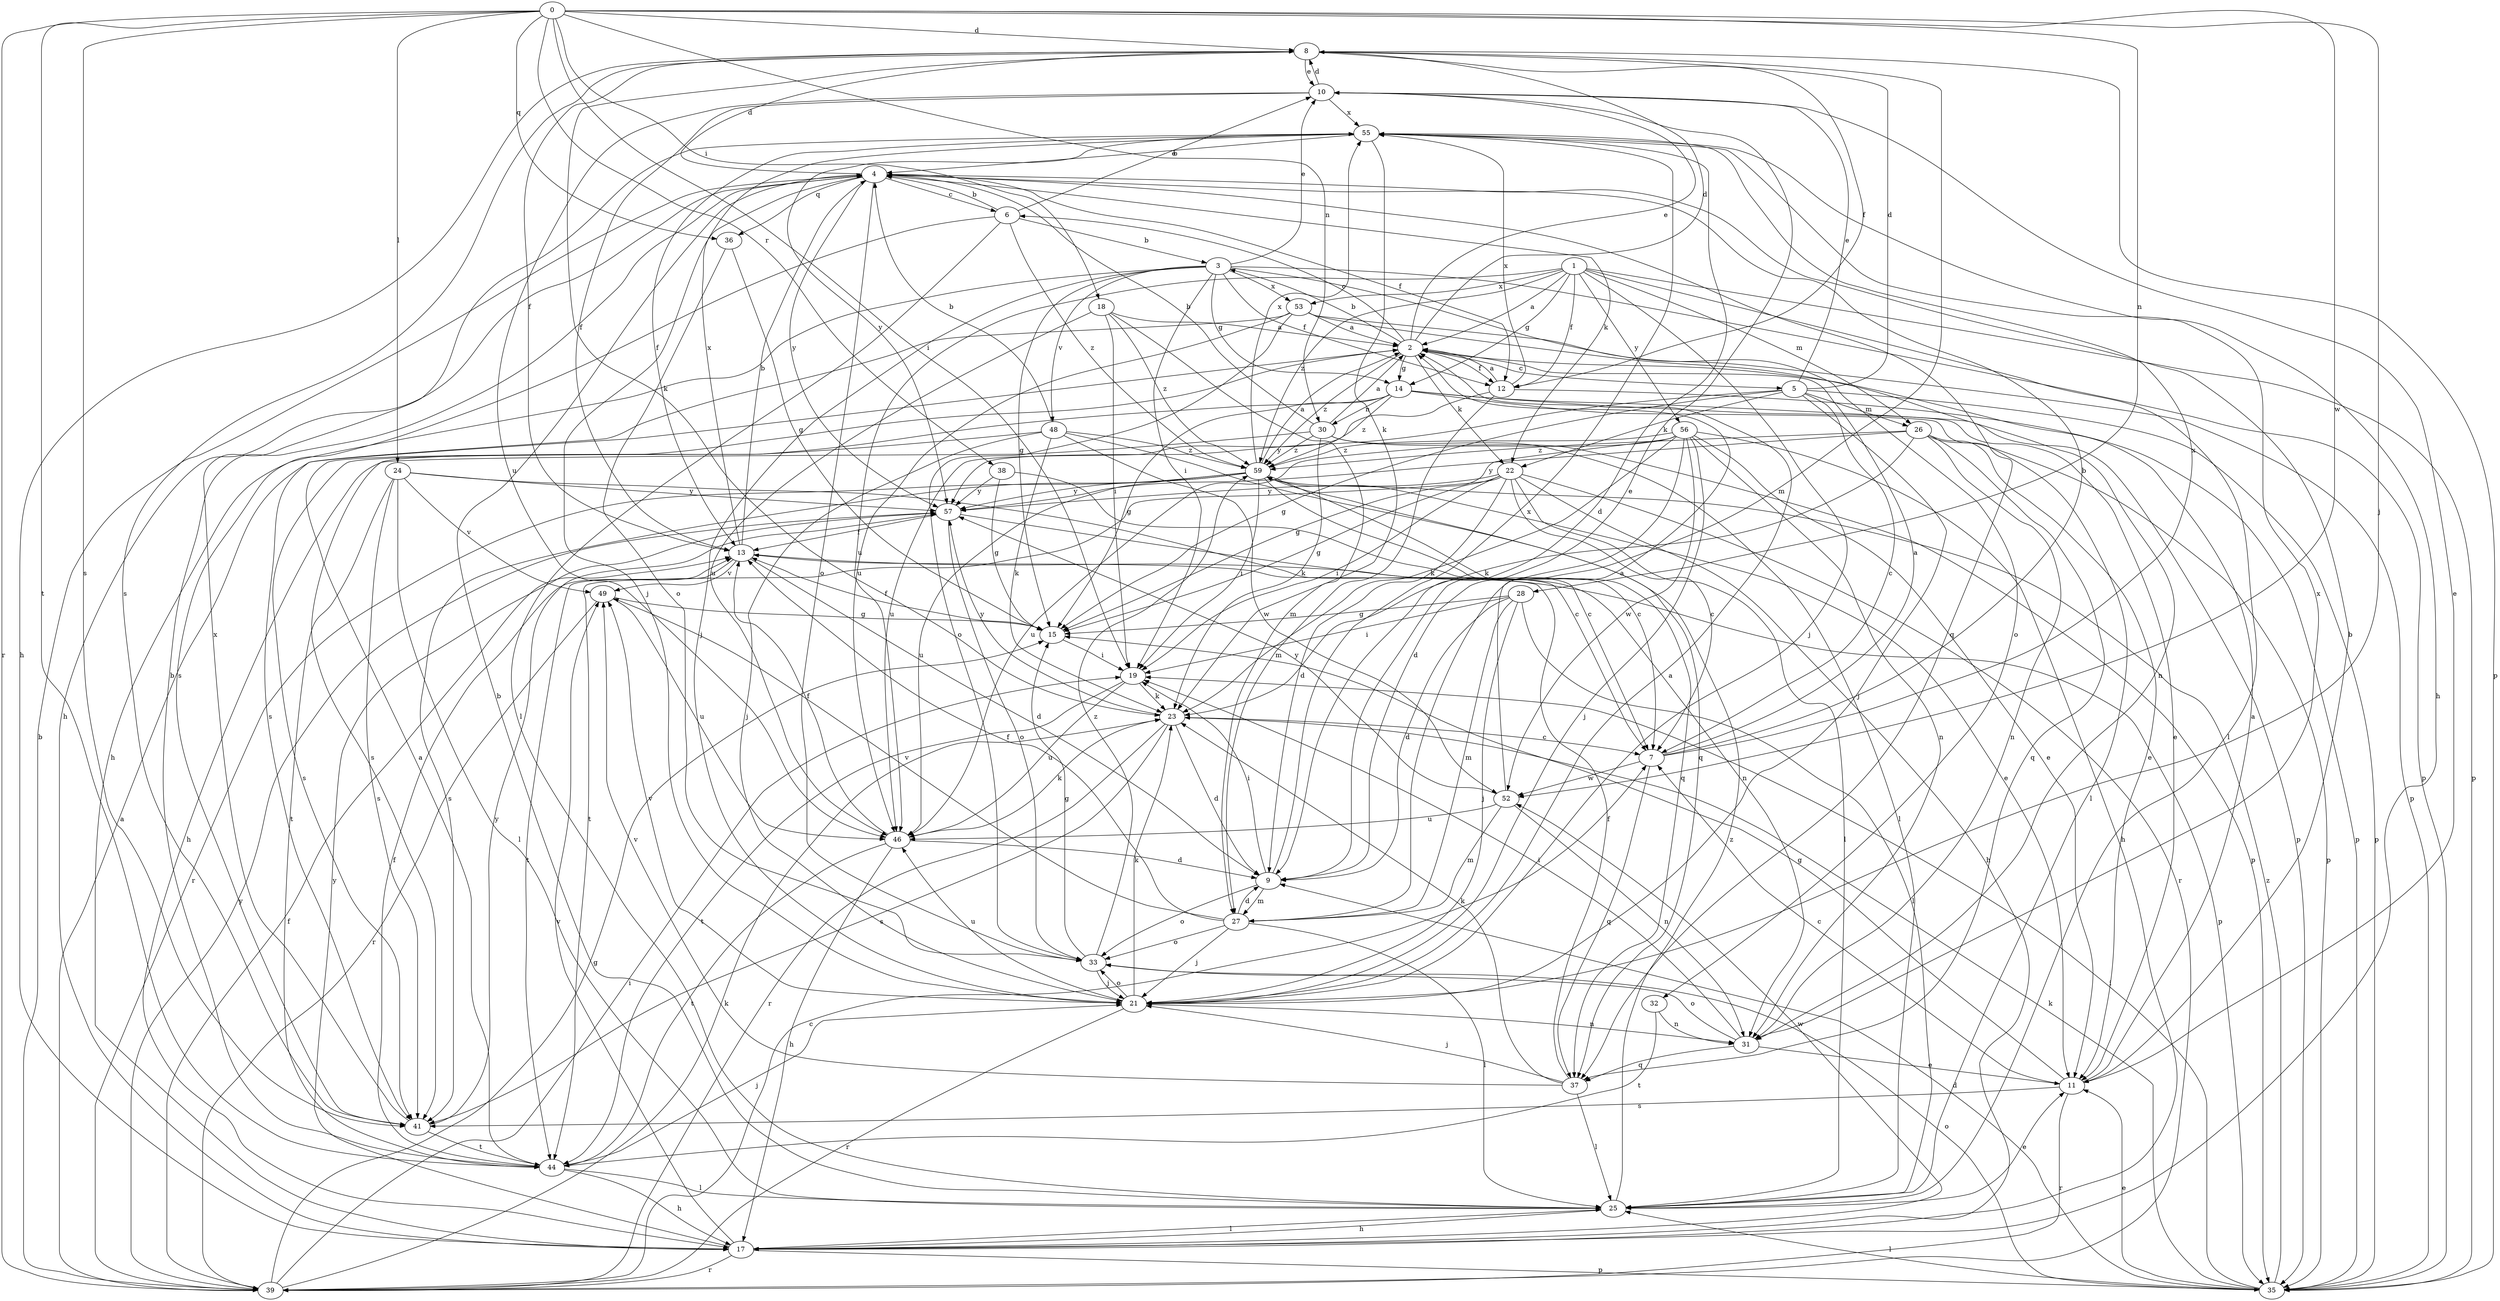 strict digraph  {
0;
1;
2;
3;
4;
5;
6;
7;
8;
9;
10;
11;
12;
13;
14;
15;
17;
18;
19;
21;
22;
23;
24;
25;
26;
27;
28;
30;
31;
32;
33;
35;
36;
37;
38;
39;
41;
44;
46;
48;
49;
52;
53;
55;
56;
57;
59;
0 -> 8  [label=d];
0 -> 18  [label=i];
0 -> 19  [label=i];
0 -> 21  [label=j];
0 -> 24  [label=l];
0 -> 28  [label=n];
0 -> 30  [label=n];
0 -> 36  [label=q];
0 -> 38  [label=r];
0 -> 39  [label=r];
0 -> 41  [label=s];
0 -> 44  [label=t];
0 -> 52  [label=w];
1 -> 2  [label=a];
1 -> 12  [label=f];
1 -> 14  [label=g];
1 -> 21  [label=j];
1 -> 25  [label=l];
1 -> 26  [label=m];
1 -> 35  [label=p];
1 -> 46  [label=u];
1 -> 53  [label=x];
1 -> 56  [label=y];
1 -> 59  [label=z];
2 -> 3  [label=b];
2 -> 5  [label=c];
2 -> 6  [label=c];
2 -> 8  [label=d];
2 -> 10  [label=e];
2 -> 12  [label=f];
2 -> 14  [label=g];
2 -> 22  [label=k];
2 -> 59  [label=z];
3 -> 10  [label=e];
3 -> 12  [label=f];
3 -> 14  [label=g];
3 -> 15  [label=g];
3 -> 17  [label=h];
3 -> 19  [label=i];
3 -> 21  [label=j];
3 -> 32  [label=o];
3 -> 35  [label=p];
3 -> 48  [label=v];
3 -> 53  [label=x];
4 -> 6  [label=c];
4 -> 8  [label=d];
4 -> 12  [label=f];
4 -> 17  [label=h];
4 -> 21  [label=j];
4 -> 22  [label=k];
4 -> 33  [label=o];
4 -> 36  [label=q];
4 -> 37  [label=q];
4 -> 57  [label=y];
5 -> 7  [label=c];
5 -> 8  [label=d];
5 -> 10  [label=e];
5 -> 15  [label=g];
5 -> 21  [label=j];
5 -> 22  [label=k];
5 -> 26  [label=m];
5 -> 35  [label=p];
5 -> 57  [label=y];
6 -> 3  [label=b];
6 -> 4  [label=b];
6 -> 10  [label=e];
6 -> 25  [label=l];
6 -> 41  [label=s];
6 -> 59  [label=z];
7 -> 2  [label=a];
7 -> 4  [label=b];
7 -> 37  [label=q];
7 -> 52  [label=w];
7 -> 55  [label=x];
8 -> 10  [label=e];
8 -> 12  [label=f];
8 -> 13  [label=f];
8 -> 17  [label=h];
8 -> 23  [label=k];
8 -> 27  [label=m];
8 -> 35  [label=p];
8 -> 41  [label=s];
9 -> 10  [label=e];
9 -> 19  [label=i];
9 -> 27  [label=m];
9 -> 33  [label=o];
9 -> 55  [label=x];
10 -> 8  [label=d];
10 -> 11  [label=e];
10 -> 13  [label=f];
10 -> 46  [label=u];
10 -> 55  [label=x];
11 -> 2  [label=a];
11 -> 4  [label=b];
11 -> 7  [label=c];
11 -> 15  [label=g];
11 -> 39  [label=r];
11 -> 41  [label=s];
12 -> 2  [label=a];
12 -> 27  [label=m];
12 -> 35  [label=p];
12 -> 46  [label=u];
12 -> 55  [label=x];
13 -> 4  [label=b];
13 -> 9  [label=d];
13 -> 35  [label=p];
13 -> 44  [label=t];
13 -> 49  [label=v];
13 -> 55  [label=x];
14 -> 11  [label=e];
14 -> 15  [label=g];
14 -> 25  [label=l];
14 -> 30  [label=n];
14 -> 35  [label=p];
14 -> 41  [label=s];
14 -> 59  [label=z];
15 -> 13  [label=f];
15 -> 19  [label=i];
17 -> 25  [label=l];
17 -> 35  [label=p];
17 -> 39  [label=r];
17 -> 49  [label=v];
17 -> 52  [label=w];
17 -> 57  [label=y];
18 -> 2  [label=a];
18 -> 19  [label=i];
18 -> 27  [label=m];
18 -> 46  [label=u];
18 -> 59  [label=z];
19 -> 23  [label=k];
19 -> 44  [label=t];
19 -> 46  [label=u];
21 -> 2  [label=a];
21 -> 23  [label=k];
21 -> 31  [label=n];
21 -> 33  [label=o];
21 -> 39  [label=r];
21 -> 46  [label=u];
21 -> 49  [label=v];
22 -> 7  [label=c];
22 -> 9  [label=d];
22 -> 15  [label=g];
22 -> 17  [label=h];
22 -> 19  [label=i];
22 -> 25  [label=l];
22 -> 39  [label=r];
22 -> 44  [label=t];
22 -> 57  [label=y];
23 -> 7  [label=c];
23 -> 9  [label=d];
23 -> 39  [label=r];
23 -> 41  [label=s];
23 -> 57  [label=y];
24 -> 7  [label=c];
24 -> 25  [label=l];
24 -> 41  [label=s];
24 -> 44  [label=t];
24 -> 49  [label=v];
24 -> 57  [label=y];
25 -> 4  [label=b];
25 -> 11  [label=e];
25 -> 17  [label=h];
25 -> 59  [label=z];
26 -> 11  [label=e];
26 -> 23  [label=k];
26 -> 31  [label=n];
26 -> 35  [label=p];
26 -> 37  [label=q];
26 -> 57  [label=y];
26 -> 59  [label=z];
27 -> 9  [label=d];
27 -> 13  [label=f];
27 -> 21  [label=j];
27 -> 25  [label=l];
27 -> 33  [label=o];
27 -> 49  [label=v];
28 -> 9  [label=d];
28 -> 15  [label=g];
28 -> 19  [label=i];
28 -> 21  [label=j];
28 -> 25  [label=l];
28 -> 27  [label=m];
30 -> 2  [label=a];
30 -> 4  [label=b];
30 -> 17  [label=h];
30 -> 23  [label=k];
30 -> 25  [label=l];
30 -> 35  [label=p];
30 -> 59  [label=z];
31 -> 11  [label=e];
31 -> 19  [label=i];
31 -> 33  [label=o];
31 -> 37  [label=q];
31 -> 55  [label=x];
32 -> 31  [label=n];
32 -> 44  [label=t];
33 -> 15  [label=g];
33 -> 21  [label=j];
33 -> 59  [label=z];
35 -> 9  [label=d];
35 -> 11  [label=e];
35 -> 19  [label=i];
35 -> 23  [label=k];
35 -> 25  [label=l];
35 -> 33  [label=o];
35 -> 59  [label=z];
36 -> 15  [label=g];
36 -> 33  [label=o];
37 -> 13  [label=f];
37 -> 21  [label=j];
37 -> 23  [label=k];
37 -> 25  [label=l];
37 -> 49  [label=v];
38 -> 7  [label=c];
38 -> 15  [label=g];
38 -> 57  [label=y];
39 -> 2  [label=a];
39 -> 4  [label=b];
39 -> 7  [label=c];
39 -> 13  [label=f];
39 -> 15  [label=g];
39 -> 19  [label=i];
39 -> 23  [label=k];
39 -> 57  [label=y];
41 -> 44  [label=t];
41 -> 55  [label=x];
41 -> 57  [label=y];
44 -> 2  [label=a];
44 -> 4  [label=b];
44 -> 13  [label=f];
44 -> 17  [label=h];
44 -> 21  [label=j];
44 -> 25  [label=l];
46 -> 9  [label=d];
46 -> 13  [label=f];
46 -> 17  [label=h];
46 -> 23  [label=k];
46 -> 44  [label=t];
48 -> 4  [label=b];
48 -> 21  [label=j];
48 -> 23  [label=k];
48 -> 37  [label=q];
48 -> 41  [label=s];
48 -> 52  [label=w];
48 -> 59  [label=z];
49 -> 15  [label=g];
49 -> 39  [label=r];
49 -> 46  [label=u];
52 -> 2  [label=a];
52 -> 27  [label=m];
52 -> 31  [label=n];
52 -> 46  [label=u];
52 -> 57  [label=y];
53 -> 2  [label=a];
53 -> 31  [label=n];
53 -> 33  [label=o];
53 -> 35  [label=p];
53 -> 41  [label=s];
53 -> 46  [label=u];
55 -> 4  [label=b];
55 -> 9  [label=d];
55 -> 13  [label=f];
55 -> 17  [label=h];
55 -> 23  [label=k];
55 -> 57  [label=y];
56 -> 9  [label=d];
56 -> 11  [label=e];
56 -> 15  [label=g];
56 -> 17  [label=h];
56 -> 21  [label=j];
56 -> 23  [label=k];
56 -> 31  [label=n];
56 -> 46  [label=u];
56 -> 52  [label=w];
56 -> 59  [label=z];
57 -> 13  [label=f];
57 -> 31  [label=n];
57 -> 33  [label=o];
59 -> 2  [label=a];
59 -> 7  [label=c];
59 -> 11  [label=e];
59 -> 19  [label=i];
59 -> 37  [label=q];
59 -> 39  [label=r];
59 -> 41  [label=s];
59 -> 46  [label=u];
59 -> 55  [label=x];
59 -> 57  [label=y];
}

